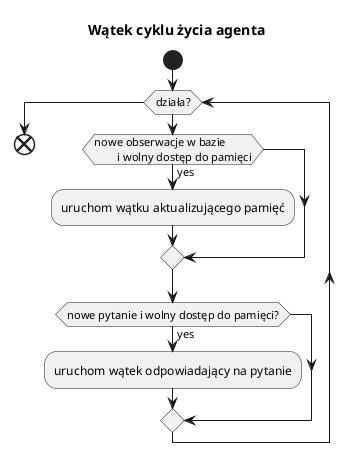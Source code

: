 @startuml
title Wątek cyklu życia agenta
start
    while(działa?)
        if(nowe obserwacje w bazie
        i wolny dostęp do pamięci) then (yes)
            :uruchom wątku aktualizującego pamięć;
        endif
        if(nowe pytanie i wolny dostęp do pamięci?) then (yes)
            :uruchom wątek odpowiadający na pytanie;
        endif
    endwhile
end
@enduml